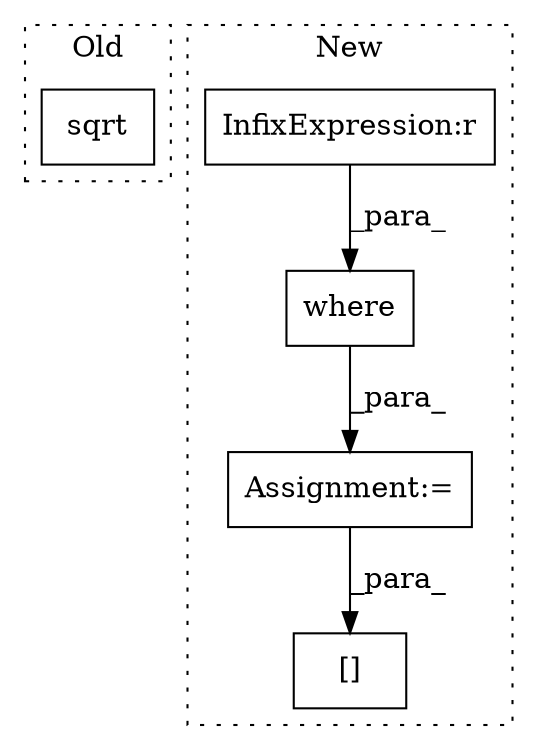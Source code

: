 digraph G {
subgraph cluster0 {
1 [label="sqrt" a="32" s="994,1012" l="5,1" shape="box"];
label = "Old";
style="dotted";
}
subgraph cluster1 {
2 [label="where" a="32" s="1128,1143" l="6,1" shape="box"];
3 [label="[]" a="2" s="1186,1195" l="6,1" shape="box"];
4 [label="InfixExpression:r" a="27" s="1139" l="3" shape="box"];
5 [label="Assignment:=" a="7" s="1121" l="1" shape="box"];
label = "New";
style="dotted";
}
2 -> 5 [label="_para_"];
4 -> 2 [label="_para_"];
5 -> 3 [label="_para_"];
}